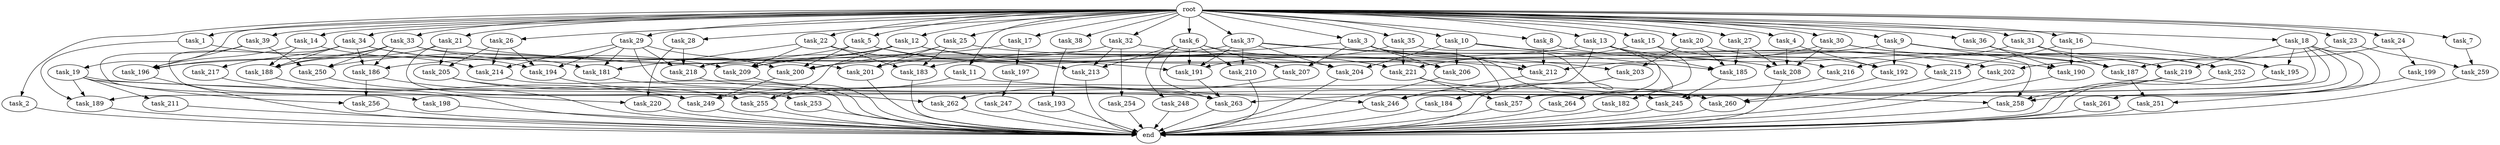 digraph G {
  root [size="0.000000"];
  task_1 [size="2.048000"];
  task_2 [size="2.048000"];
  task_3 [size="2.048000"];
  task_4 [size="2.048000"];
  task_5 [size="2.048000"];
  task_6 [size="2.048000"];
  task_7 [size="2.048000"];
  task_8 [size="2.048000"];
  task_9 [size="2.048000"];
  task_10 [size="2.048000"];
  task_11 [size="2.048000"];
  task_12 [size="2.048000"];
  task_13 [size="2.048000"];
  task_14 [size="2.048000"];
  task_15 [size="2.048000"];
  task_16 [size="2.048000"];
  task_17 [size="2.048000"];
  task_18 [size="2.048000"];
  task_19 [size="2.048000"];
  task_20 [size="2.048000"];
  task_21 [size="2.048000"];
  task_22 [size="2.048000"];
  task_23 [size="2.048000"];
  task_24 [size="2.048000"];
  task_25 [size="2.048000"];
  task_26 [size="2.048000"];
  task_27 [size="2.048000"];
  task_28 [size="2.048000"];
  task_29 [size="2.048000"];
  task_30 [size="2.048000"];
  task_31 [size="2.048000"];
  task_32 [size="2.048000"];
  task_33 [size="2.048000"];
  task_34 [size="2.048000"];
  task_35 [size="2.048000"];
  task_36 [size="2.048000"];
  task_37 [size="2.048000"];
  task_38 [size="2.048000"];
  task_39 [size="2.048000"];
  task_181 [size="1614907703.296000"];
  task_182 [size="1717986918.400000"];
  task_183 [size="4501125726.208000"];
  task_184 [size="1391569403.904000"];
  task_185 [size="3470333575.168000"];
  task_186 [size="1529008357.376000"];
  task_187 [size="3796751089.664000"];
  task_188 [size="2061584302.080000"];
  task_189 [size="2078764171.264000"];
  task_190 [size="3332894621.696000"];
  task_191 [size="2370821947.392000"];
  task_192 [size="2216203124.736000"];
  task_193 [size="841813590.016000"];
  task_194 [size="1872605741.056000"];
  task_195 [size="2302102470.656000"];
  task_196 [size="2989297238.016000"];
  task_197 [size="1717986918.400000"];
  task_198 [size="68719476.736000"];
  task_199 [size="1717986918.400000"];
  task_200 [size="2010044694.528000"];
  task_201 [size="2405181685.760000"];
  task_202 [size="498216206.336000"];
  task_203 [size="1683627180.032000"];
  task_204 [size="1185410973.696000"];
  task_205 [size="893353197.568000"];
  task_206 [size="1529008357.376000"];
  task_207 [size="1460288880.640000"];
  task_208 [size="4157528342.528000"];
  task_209 [size="2920577761.280000"];
  task_210 [size="910533066.752000"];
  task_211 [size="1391569403.904000"];
  task_212 [size="2147483648.000000"];
  task_213 [size="1529008357.376000"];
  task_214 [size="841813590.016000"];
  task_215 [size="2233382993.920000"];
  task_216 [size="687194767.360000"];
  task_217 [size="68719476.736000"];
  task_218 [size="1941325217.792000"];
  task_219 [size="2559800508.416000"];
  task_220 [size="1460288880.640000"];
  task_221 [size="4020089389.056000"];
  task_245 [size="2989297238.016000"];
  task_246 [size="3143916060.672000"];
  task_247 [size="68719476.736000"];
  task_248 [size="68719476.736000"];
  task_249 [size="3264175144.960000"];
  task_250 [size="1116691496.960000"];
  task_251 [size="1116691496.960000"];
  task_252 [size="1236950581.248000"];
  task_253 [size="1099511627.776000"];
  task_254 [size="68719476.736000"];
  task_255 [size="1821066133.504000"];
  task_256 [size="1666447310.848000"];
  task_257 [size="2559800508.416000"];
  task_258 [size="2920577761.280000"];
  task_259 [size="1047972020.224000"];
  task_260 [size="4982162063.360000"];
  task_261 [size="841813590.016000"];
  task_262 [size="1786706395.136000"];
  task_263 [size="2010044694.528000"];
  task_264 [size="68719476.736000"];
  end [size="0.000000"];

  root -> task_1 [size="1.000000"];
  root -> task_2 [size="1.000000"];
  root -> task_3 [size="1.000000"];
  root -> task_4 [size="1.000000"];
  root -> task_5 [size="1.000000"];
  root -> task_6 [size="1.000000"];
  root -> task_7 [size="1.000000"];
  root -> task_8 [size="1.000000"];
  root -> task_9 [size="1.000000"];
  root -> task_10 [size="1.000000"];
  root -> task_11 [size="1.000000"];
  root -> task_12 [size="1.000000"];
  root -> task_13 [size="1.000000"];
  root -> task_14 [size="1.000000"];
  root -> task_15 [size="1.000000"];
  root -> task_16 [size="1.000000"];
  root -> task_17 [size="1.000000"];
  root -> task_18 [size="1.000000"];
  root -> task_19 [size="1.000000"];
  root -> task_20 [size="1.000000"];
  root -> task_21 [size="1.000000"];
  root -> task_22 [size="1.000000"];
  root -> task_23 [size="1.000000"];
  root -> task_24 [size="1.000000"];
  root -> task_25 [size="1.000000"];
  root -> task_26 [size="1.000000"];
  root -> task_27 [size="1.000000"];
  root -> task_28 [size="1.000000"];
  root -> task_29 [size="1.000000"];
  root -> task_30 [size="1.000000"];
  root -> task_31 [size="1.000000"];
  root -> task_32 [size="1.000000"];
  root -> task_33 [size="1.000000"];
  root -> task_34 [size="1.000000"];
  root -> task_35 [size="1.000000"];
  root -> task_36 [size="1.000000"];
  root -> task_37 [size="1.000000"];
  root -> task_38 [size="1.000000"];
  root -> task_39 [size="1.000000"];
  task_1 -> task_189 [size="33554432.000000"];
  task_1 -> task_214 [size="33554432.000000"];
  task_2 -> end [size="1.000000"];
  task_3 -> task_183 [size="679477248.000000"];
  task_3 -> task_206 [size="679477248.000000"];
  task_3 -> task_207 [size="679477248.000000"];
  task_3 -> task_212 [size="679477248.000000"];
  task_3 -> task_246 [size="679477248.000000"];
  task_3 -> task_260 [size="679477248.000000"];
  task_4 -> task_192 [size="209715200.000000"];
  task_4 -> task_208 [size="209715200.000000"];
  task_5 -> task_191 [size="33554432.000000"];
  task_5 -> task_200 [size="33554432.000000"];
  task_5 -> task_221 [size="33554432.000000"];
  task_5 -> task_250 [size="33554432.000000"];
  task_6 -> task_191 [size="33554432.000000"];
  task_6 -> task_206 [size="33554432.000000"];
  task_6 -> task_207 [size="33554432.000000"];
  task_6 -> task_210 [size="33554432.000000"];
  task_6 -> task_213 [size="33554432.000000"];
  task_6 -> task_248 [size="33554432.000000"];
  task_6 -> task_263 [size="33554432.000000"];
  task_7 -> task_259 [size="301989888.000000"];
  task_8 -> task_212 [size="33554432.000000"];
  task_8 -> task_216 [size="33554432.000000"];
  task_9 -> task_192 [size="33554432.000000"];
  task_9 -> task_195 [size="33554432.000000"];
  task_9 -> task_200 [size="33554432.000000"];
  task_9 -> task_258 [size="33554432.000000"];
  task_10 -> task_202 [size="33554432.000000"];
  task_10 -> task_204 [size="33554432.000000"];
  task_10 -> task_206 [size="33554432.000000"];
  task_10 -> task_264 [size="33554432.000000"];
  task_11 -> task_246 [size="411041792.000000"];
  task_11 -> task_249 [size="411041792.000000"];
  task_12 -> task_186 [size="411041792.000000"];
  task_12 -> task_187 [size="411041792.000000"];
  task_12 -> task_209 [size="411041792.000000"];
  task_12 -> task_221 [size="411041792.000000"];
  task_12 -> task_255 [size="411041792.000000"];
  task_13 -> task_185 [size="301989888.000000"];
  task_13 -> task_187 [size="301989888.000000"];
  task_13 -> task_189 [size="301989888.000000"];
  task_13 -> task_209 [size="301989888.000000"];
  task_13 -> task_257 [size="301989888.000000"];
  task_14 -> task_188 [size="536870912.000000"];
  task_14 -> task_194 [size="536870912.000000"];
  task_14 -> task_196 [size="536870912.000000"];
  task_15 -> task_182 [size="838860800.000000"];
  task_15 -> task_192 [size="838860800.000000"];
  task_15 -> task_221 [size="838860800.000000"];
  task_16 -> task_190 [size="679477248.000000"];
  task_16 -> task_195 [size="679477248.000000"];
  task_16 -> task_215 [size="679477248.000000"];
  task_17 -> task_197 [size="838860800.000000"];
  task_17 -> task_218 [size="838860800.000000"];
  task_18 -> task_195 [size="411041792.000000"];
  task_18 -> task_219 [size="411041792.000000"];
  task_18 -> task_245 [size="411041792.000000"];
  task_18 -> task_246 [size="411041792.000000"];
  task_18 -> task_257 [size="411041792.000000"];
  task_18 -> task_258 [size="411041792.000000"];
  task_18 -> task_261 [size="411041792.000000"];
  task_19 -> task_189 [size="679477248.000000"];
  task_19 -> task_211 [size="679477248.000000"];
  task_19 -> task_220 [size="679477248.000000"];
  task_19 -> task_256 [size="679477248.000000"];
  task_19 -> task_258 [size="679477248.000000"];
  task_20 -> task_185 [size="411041792.000000"];
  task_20 -> task_203 [size="411041792.000000"];
  task_20 -> task_215 [size="411041792.000000"];
  task_21 -> task_188 [size="134217728.000000"];
  task_21 -> task_204 [size="134217728.000000"];
  task_21 -> task_205 [size="134217728.000000"];
  task_21 -> task_255 [size="134217728.000000"];
  task_22 -> task_181 [size="679477248.000000"];
  task_22 -> task_183 [size="679477248.000000"];
  task_22 -> task_209 [size="679477248.000000"];
  task_22 -> task_213 [size="679477248.000000"];
  task_23 -> task_202 [size="209715200.000000"];
  task_23 -> task_259 [size="209715200.000000"];
  task_24 -> task_187 [size="838860800.000000"];
  task_24 -> task_199 [size="838860800.000000"];
  task_25 -> task_183 [size="838860800.000000"];
  task_25 -> task_200 [size="838860800.000000"];
  task_25 -> task_201 [size="838860800.000000"];
  task_25 -> task_208 [size="838860800.000000"];
  task_26 -> task_194 [size="301989888.000000"];
  task_26 -> task_205 [size="301989888.000000"];
  task_26 -> task_214 [size="301989888.000000"];
  task_27 -> task_185 [size="679477248.000000"];
  task_27 -> task_208 [size="679477248.000000"];
  task_28 -> task_218 [size="33554432.000000"];
  task_28 -> task_220 [size="33554432.000000"];
  task_29 -> task_181 [size="75497472.000000"];
  task_29 -> task_194 [size="75497472.000000"];
  task_29 -> task_200 [size="75497472.000000"];
  task_29 -> task_214 [size="75497472.000000"];
  task_29 -> task_218 [size="75497472.000000"];
  task_29 -> task_263 [size="75497472.000000"];
  task_30 -> task_208 [size="301989888.000000"];
  task_30 -> task_212 [size="301989888.000000"];
  task_30 -> task_219 [size="301989888.000000"];
  task_30 -> task_252 [size="301989888.000000"];
  task_31 -> task_187 [size="301989888.000000"];
  task_31 -> task_216 [size="301989888.000000"];
  task_31 -> task_252 [size="301989888.000000"];
  task_32 -> task_201 [size="33554432.000000"];
  task_32 -> task_212 [size="33554432.000000"];
  task_32 -> task_213 [size="33554432.000000"];
  task_32 -> task_254 [size="33554432.000000"];
  task_33 -> task_185 [size="301989888.000000"];
  task_33 -> task_186 [size="301989888.000000"];
  task_33 -> task_188 [size="301989888.000000"];
  task_33 -> task_196 [size="301989888.000000"];
  task_33 -> task_201 [size="301989888.000000"];
  task_33 -> task_250 [size="301989888.000000"];
  task_34 -> task_181 [size="33554432.000000"];
  task_34 -> task_186 [size="33554432.000000"];
  task_34 -> task_188 [size="33554432.000000"];
  task_34 -> task_198 [size="33554432.000000"];
  task_34 -> task_209 [size="33554432.000000"];
  task_34 -> task_217 [size="33554432.000000"];
  task_35 -> task_184 [size="679477248.000000"];
  task_35 -> task_191 [size="679477248.000000"];
  task_35 -> task_221 [size="679477248.000000"];
  task_36 -> task_190 [size="536870912.000000"];
  task_36 -> task_219 [size="536870912.000000"];
  task_37 -> task_190 [size="411041792.000000"];
  task_37 -> task_191 [size="411041792.000000"];
  task_37 -> task_196 [size="411041792.000000"];
  task_37 -> task_203 [size="411041792.000000"];
  task_37 -> task_204 [size="411041792.000000"];
  task_37 -> task_210 [size="411041792.000000"];
  task_38 -> task_193 [size="411041792.000000"];
  task_39 -> task_196 [size="209715200.000000"];
  task_39 -> task_249 [size="209715200.000000"];
  task_39 -> task_250 [size="209715200.000000"];
  task_181 -> end [size="1.000000"];
  task_182 -> end [size="1.000000"];
  task_183 -> end [size="1.000000"];
  task_184 -> end [size="1.000000"];
  task_185 -> task_245 [size="209715200.000000"];
  task_186 -> task_255 [size="134217728.000000"];
  task_186 -> task_256 [size="134217728.000000"];
  task_187 -> task_251 [size="411041792.000000"];
  task_188 -> end [size="1.000000"];
  task_189 -> end [size="1.000000"];
  task_190 -> end [size="1.000000"];
  task_191 -> task_263 [size="33554432.000000"];
  task_192 -> task_260 [size="536870912.000000"];
  task_193 -> end [size="1.000000"];
  task_194 -> task_262 [size="838860800.000000"];
  task_195 -> end [size="1.000000"];
  task_196 -> end [size="1.000000"];
  task_197 -> task_247 [size="33554432.000000"];
  task_198 -> end [size="1.000000"];
  task_199 -> task_251 [size="134217728.000000"];
  task_200 -> task_249 [size="838860800.000000"];
  task_201 -> end [size="1.000000"];
  task_202 -> end [size="1.000000"];
  task_203 -> end [size="1.000000"];
  task_204 -> end [size="1.000000"];
  task_205 -> task_253 [size="536870912.000000"];
  task_205 -> task_263 [size="536870912.000000"];
  task_206 -> end [size="1.000000"];
  task_207 -> task_262 [size="33554432.000000"];
  task_208 -> end [size="1.000000"];
  task_209 -> end [size="1.000000"];
  task_210 -> end [size="1.000000"];
  task_211 -> end [size="1.000000"];
  task_212 -> task_246 [size="33554432.000000"];
  task_213 -> end [size="1.000000"];
  task_214 -> end [size="1.000000"];
  task_215 -> task_260 [size="679477248.000000"];
  task_216 -> task_255 [size="209715200.000000"];
  task_217 -> task_249 [size="134217728.000000"];
  task_218 -> task_245 [size="838860800.000000"];
  task_219 -> task_258 [size="301989888.000000"];
  task_219 -> task_263 [size="301989888.000000"];
  task_220 -> end [size="1.000000"];
  task_221 -> task_257 [size="536870912.000000"];
  task_221 -> task_260 [size="536870912.000000"];
  task_245 -> end [size="1.000000"];
  task_246 -> end [size="1.000000"];
  task_247 -> end [size="1.000000"];
  task_248 -> end [size="1.000000"];
  task_249 -> end [size="1.000000"];
  task_250 -> end [size="1.000000"];
  task_251 -> end [size="1.000000"];
  task_252 -> end [size="1.000000"];
  task_253 -> end [size="1.000000"];
  task_254 -> end [size="1.000000"];
  task_255 -> end [size="1.000000"];
  task_256 -> end [size="1.000000"];
  task_257 -> end [size="1.000000"];
  task_258 -> end [size="1.000000"];
  task_259 -> end [size="1.000000"];
  task_260 -> end [size="1.000000"];
  task_261 -> end [size="1.000000"];
  task_262 -> end [size="1.000000"];
  task_263 -> end [size="1.000000"];
  task_264 -> end [size="1.000000"];
}
